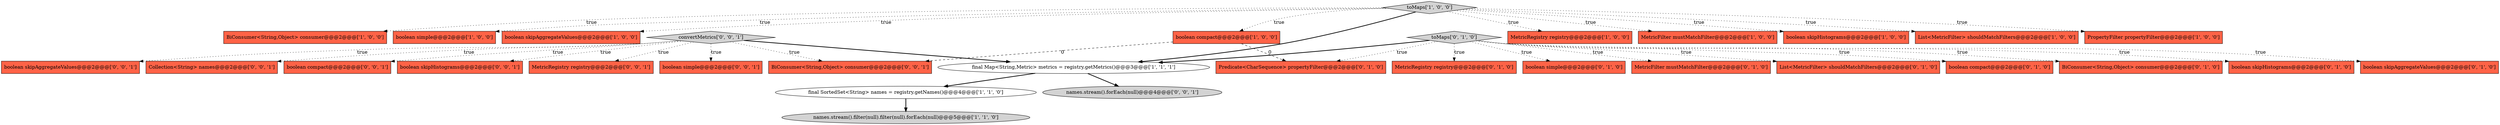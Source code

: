digraph {
11 [style = filled, label = "BiConsumer<String,Object> consumer@@@2@@@['1', '0', '0']", fillcolor = tomato, shape = box image = "AAA0AAABBB1BBB"];
1 [style = filled, label = "boolean simple@@@2@@@['1', '0', '0']", fillcolor = tomato, shape = box image = "AAA0AAABBB1BBB"];
7 [style = filled, label = "boolean skipAggregateValues@@@2@@@['1', '0', '0']", fillcolor = tomato, shape = box image = "AAA0AAABBB1BBB"];
12 [style = filled, label = "boolean compact@@@2@@@['1', '0', '0']", fillcolor = tomato, shape = box image = "AAA1AAABBB1BBB"];
8 [style = filled, label = "final SortedSet<String> names = registry.getNames()@@@4@@@['1', '1', '0']", fillcolor = white, shape = ellipse image = "AAA0AAABBB1BBB"];
30 [style = filled, label = "boolean compact@@@2@@@['0', '0', '1']", fillcolor = tomato, shape = box image = "AAA0AAABBB3BBB"];
17 [style = filled, label = "MetricRegistry registry@@@2@@@['0', '1', '0']", fillcolor = tomato, shape = box image = "AAA0AAABBB2BBB"];
22 [style = filled, label = "Predicate<CharSequence> propertyFilter@@@2@@@['0', '1', '0']", fillcolor = tomato, shape = box image = "AAA1AAABBB2BBB"];
20 [style = filled, label = "boolean simple@@@2@@@['0', '1', '0']", fillcolor = tomato, shape = box image = "AAA0AAABBB2BBB"];
4 [style = filled, label = "MetricRegistry registry@@@2@@@['1', '0', '0']", fillcolor = tomato, shape = box image = "AAA0AAABBB1BBB"];
5 [style = filled, label = "final Map<String,Metric> metrics = registry.getMetrics()@@@3@@@['1', '1', '1']", fillcolor = white, shape = ellipse image = "AAA0AAABBB1BBB"];
27 [style = filled, label = "names.stream().forEach(null)@@@4@@@['0', '0', '1']", fillcolor = lightgray, shape = ellipse image = "AAA0AAABBB3BBB"];
0 [style = filled, label = "names.stream().filter(null).filter(null).forEach(null)@@@5@@@['1', '1', '0']", fillcolor = lightgray, shape = ellipse image = "AAA0AAABBB1BBB"];
16 [style = filled, label = "MetricFilter mustMatchFilter@@@2@@@['0', '1', '0']", fillcolor = tomato, shape = box image = "AAA0AAABBB2BBB"];
18 [style = filled, label = "List<MetricFilter> shouldMatchFilters@@@2@@@['0', '1', '0']", fillcolor = tomato, shape = box image = "AAA0AAABBB2BBB"];
15 [style = filled, label = "boolean compact@@@2@@@['0', '1', '0']", fillcolor = tomato, shape = box image = "AAA0AAABBB2BBB"];
3 [style = filled, label = "MetricFilter mustMatchFilter@@@2@@@['1', '0', '0']", fillcolor = tomato, shape = box image = "AAA0AAABBB1BBB"];
26 [style = filled, label = "boolean skipHistograms@@@2@@@['0', '0', '1']", fillcolor = tomato, shape = box image = "AAA0AAABBB3BBB"];
23 [style = filled, label = "MetricRegistry registry@@@2@@@['0', '0', '1']", fillcolor = tomato, shape = box image = "AAA0AAABBB3BBB"];
14 [style = filled, label = "BiConsumer<String,Object> consumer@@@2@@@['0', '1', '0']", fillcolor = tomato, shape = box image = "AAA0AAABBB2BBB"];
19 [style = filled, label = "boolean skipHistograms@@@2@@@['0', '1', '0']", fillcolor = tomato, shape = box image = "AAA0AAABBB2BBB"];
29 [style = filled, label = "boolean simple@@@2@@@['0', '0', '1']", fillcolor = tomato, shape = box image = "AAA0AAABBB3BBB"];
10 [style = filled, label = "boolean skipHistograms@@@2@@@['1', '0', '0']", fillcolor = tomato, shape = box image = "AAA0AAABBB1BBB"];
21 [style = filled, label = "toMaps['0', '1', '0']", fillcolor = lightgray, shape = diamond image = "AAA0AAABBB2BBB"];
9 [style = filled, label = "List<MetricFilter> shouldMatchFilters@@@2@@@['1', '0', '0']", fillcolor = tomato, shape = box image = "AAA0AAABBB1BBB"];
6 [style = filled, label = "PropertyFilter propertyFilter@@@2@@@['1', '0', '0']", fillcolor = tomato, shape = box image = "AAA0AAABBB1BBB"];
24 [style = filled, label = "boolean skipAggregateValues@@@2@@@['0', '0', '1']", fillcolor = tomato, shape = box image = "AAA0AAABBB3BBB"];
31 [style = filled, label = "BiConsumer<String,Object> consumer@@@2@@@['0', '0', '1']", fillcolor = tomato, shape = box image = "AAA0AAABBB3BBB"];
25 [style = filled, label = "convertMetrics['0', '0', '1']", fillcolor = lightgray, shape = diamond image = "AAA0AAABBB3BBB"];
2 [style = filled, label = "toMaps['1', '0', '0']", fillcolor = lightgray, shape = diamond image = "AAA0AAABBB1BBB"];
28 [style = filled, label = "Collection<String> names@@@2@@@['0', '0', '1']", fillcolor = tomato, shape = box image = "AAA0AAABBB3BBB"];
13 [style = filled, label = "boolean skipAggregateValues@@@2@@@['0', '1', '0']", fillcolor = tomato, shape = box image = "AAA0AAABBB2BBB"];
2->3 [style = dotted, label="true"];
5->8 [style = bold, label=""];
2->5 [style = bold, label=""];
21->20 [style = dotted, label="true"];
21->15 [style = dotted, label="true"];
21->18 [style = dotted, label="true"];
25->31 [style = dotted, label="true"];
12->31 [style = dashed, label="0"];
25->24 [style = dotted, label="true"];
21->22 [style = dotted, label="true"];
21->17 [style = dotted, label="true"];
25->28 [style = dotted, label="true"];
25->29 [style = dotted, label="true"];
2->11 [style = dotted, label="true"];
8->0 [style = bold, label=""];
21->5 [style = bold, label=""];
2->9 [style = dotted, label="true"];
2->6 [style = dotted, label="true"];
2->1 [style = dotted, label="true"];
2->7 [style = dotted, label="true"];
21->19 [style = dotted, label="true"];
2->4 [style = dotted, label="true"];
12->22 [style = dashed, label="0"];
21->14 [style = dotted, label="true"];
2->12 [style = dotted, label="true"];
25->5 [style = bold, label=""];
21->13 [style = dotted, label="true"];
5->27 [style = bold, label=""];
21->16 [style = dotted, label="true"];
25->23 [style = dotted, label="true"];
25->30 [style = dotted, label="true"];
25->26 [style = dotted, label="true"];
2->10 [style = dotted, label="true"];
}
